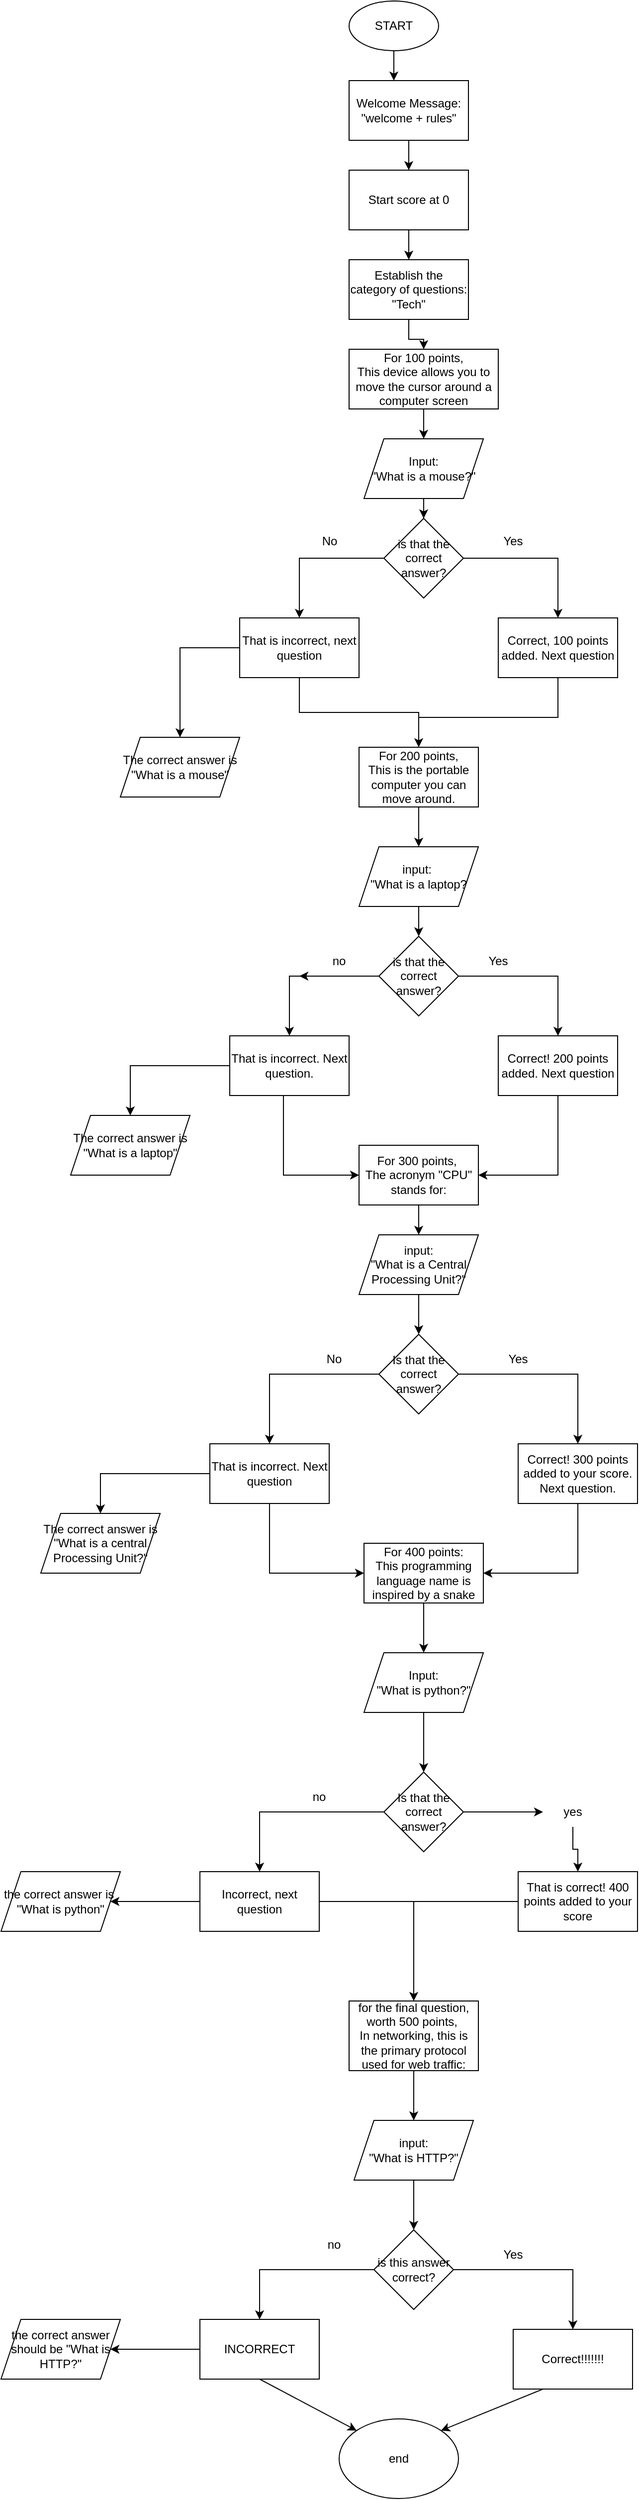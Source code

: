 <mxfile version="26.2.12">
  <diagram name="Page-1" id="s4cfBC86dm7e9KFDLGx1">
    <mxGraphModel dx="8020" dy="3530" grid="1" gridSize="10" guides="1" tooltips="1" connect="1" arrows="1" fold="1" page="1" pageScale="1" pageWidth="850" pageHeight="1100" math="0" shadow="0">
      <root>
        <mxCell id="0" />
        <mxCell id="1" parent="0" />
        <mxCell id="cKa9MUf4AjgzCtNwxK9b-17" value="" style="edgeStyle=orthogonalEdgeStyle;rounded=0;orthogonalLoop=1;jettySize=auto;html=1;" edge="1" parent="1" source="cKa9MUf4AjgzCtNwxK9b-1">
          <mxGeometry relative="1" as="geometry">
            <mxPoint x="85" y="90" as="targetPoint" />
          </mxGeometry>
        </mxCell>
        <mxCell id="cKa9MUf4AjgzCtNwxK9b-1" value="START" style="ellipse;whiteSpace=wrap;html=1;labelBackgroundColor=none;" vertex="1" parent="1">
          <mxGeometry x="40" y="10" width="90" height="50" as="geometry" />
        </mxCell>
        <mxCell id="cKa9MUf4AjgzCtNwxK9b-21" value="" style="edgeStyle=orthogonalEdgeStyle;rounded=0;orthogonalLoop=1;jettySize=auto;html=1;" edge="1" parent="1" source="cKa9MUf4AjgzCtNwxK9b-19" target="cKa9MUf4AjgzCtNwxK9b-20">
          <mxGeometry relative="1" as="geometry" />
        </mxCell>
        <mxCell id="cKa9MUf4AjgzCtNwxK9b-19" value="Welcome Message:&lt;div&gt;&quot;welcome + rules&quot;&lt;/div&gt;" style="rounded=0;whiteSpace=wrap;html=1;" vertex="1" parent="1">
          <mxGeometry x="40" y="90" width="120" height="60" as="geometry" />
        </mxCell>
        <mxCell id="cKa9MUf4AjgzCtNwxK9b-23" value="" style="edgeStyle=orthogonalEdgeStyle;rounded=0;orthogonalLoop=1;jettySize=auto;html=1;" edge="1" parent="1" source="cKa9MUf4AjgzCtNwxK9b-20" target="cKa9MUf4AjgzCtNwxK9b-22">
          <mxGeometry relative="1" as="geometry" />
        </mxCell>
        <mxCell id="cKa9MUf4AjgzCtNwxK9b-20" value="Start score at 0" style="rounded=0;whiteSpace=wrap;html=1;" vertex="1" parent="1">
          <mxGeometry x="40" y="180" width="120" height="60" as="geometry" />
        </mxCell>
        <mxCell id="cKa9MUf4AjgzCtNwxK9b-25" value="" style="edgeStyle=orthogonalEdgeStyle;rounded=0;orthogonalLoop=1;jettySize=auto;html=1;" edge="1" parent="1" source="cKa9MUf4AjgzCtNwxK9b-22" target="cKa9MUf4AjgzCtNwxK9b-24">
          <mxGeometry relative="1" as="geometry" />
        </mxCell>
        <mxCell id="cKa9MUf4AjgzCtNwxK9b-22" value="Establish the category of questions:&lt;div&gt;&quot;Tech&quot;&lt;/div&gt;" style="rounded=0;whiteSpace=wrap;html=1;" vertex="1" parent="1">
          <mxGeometry x="40" y="270" width="120" height="60" as="geometry" />
        </mxCell>
        <mxCell id="cKa9MUf4AjgzCtNwxK9b-27" value="" style="edgeStyle=orthogonalEdgeStyle;rounded=0;orthogonalLoop=1;jettySize=auto;html=1;" edge="1" parent="1" source="cKa9MUf4AjgzCtNwxK9b-24" target="cKa9MUf4AjgzCtNwxK9b-26">
          <mxGeometry relative="1" as="geometry" />
        </mxCell>
        <mxCell id="cKa9MUf4AjgzCtNwxK9b-24" value="For 100 points,&lt;div&gt;This device allows you to move the cursor around a computer screen&lt;/div&gt;" style="rounded=0;whiteSpace=wrap;html=1;" vertex="1" parent="1">
          <mxGeometry x="40" y="360" width="150" height="60" as="geometry" />
        </mxCell>
        <mxCell id="cKa9MUf4AjgzCtNwxK9b-31" value="" style="edgeStyle=orthogonalEdgeStyle;rounded=0;orthogonalLoop=1;jettySize=auto;html=1;" edge="1" parent="1" source="cKa9MUf4AjgzCtNwxK9b-26" target="cKa9MUf4AjgzCtNwxK9b-29">
          <mxGeometry relative="1" as="geometry" />
        </mxCell>
        <mxCell id="cKa9MUf4AjgzCtNwxK9b-26" value="Input:&lt;div&gt;&quot;What is a mouse?&quot;&lt;/div&gt;" style="shape=parallelogram;perimeter=parallelogramPerimeter;whiteSpace=wrap;html=1;fixedSize=1;" vertex="1" parent="1">
          <mxGeometry x="55" y="450" width="120" height="60" as="geometry" />
        </mxCell>
        <mxCell id="cKa9MUf4AjgzCtNwxK9b-33" value="" style="edgeStyle=orthogonalEdgeStyle;rounded=0;orthogonalLoop=1;jettySize=auto;html=1;" edge="1" parent="1" source="cKa9MUf4AjgzCtNwxK9b-29" target="cKa9MUf4AjgzCtNwxK9b-32">
          <mxGeometry relative="1" as="geometry" />
        </mxCell>
        <mxCell id="cKa9MUf4AjgzCtNwxK9b-36" value="" style="edgeStyle=orthogonalEdgeStyle;rounded=0;orthogonalLoop=1;jettySize=auto;html=1;" edge="1" parent="1" source="cKa9MUf4AjgzCtNwxK9b-29" target="cKa9MUf4AjgzCtNwxK9b-35">
          <mxGeometry relative="1" as="geometry" />
        </mxCell>
        <mxCell id="cKa9MUf4AjgzCtNwxK9b-29" value="is that the correct answer?" style="rhombus;whiteSpace=wrap;html=1;" vertex="1" parent="1">
          <mxGeometry x="75" y="530" width="80" height="80" as="geometry" />
        </mxCell>
        <mxCell id="cKa9MUf4AjgzCtNwxK9b-38" value="" style="edgeStyle=orthogonalEdgeStyle;rounded=0;orthogonalLoop=1;jettySize=auto;html=1;" edge="1" parent="1" source="cKa9MUf4AjgzCtNwxK9b-32" target="cKa9MUf4AjgzCtNwxK9b-37">
          <mxGeometry relative="1" as="geometry" />
        </mxCell>
        <mxCell id="cKa9MUf4AjgzCtNwxK9b-32" value="That is incorrect, next question" style="whiteSpace=wrap;html=1;" vertex="1" parent="1">
          <mxGeometry x="-70" y="630" width="120" height="60" as="geometry" />
        </mxCell>
        <mxCell id="cKa9MUf4AjgzCtNwxK9b-34" value="No" style="text;html=1;align=center;verticalAlign=middle;resizable=0;points=[];autosize=1;strokeColor=none;fillColor=none;" vertex="1" parent="1">
          <mxGeometry y="538" width="40" height="30" as="geometry" />
        </mxCell>
        <mxCell id="cKa9MUf4AjgzCtNwxK9b-35" value="Correct, 100 points added. Next question" style="whiteSpace=wrap;html=1;" vertex="1" parent="1">
          <mxGeometry x="190" y="630" width="120" height="60" as="geometry" />
        </mxCell>
        <mxCell id="cKa9MUf4AjgzCtNwxK9b-46" value="" style="edgeStyle=orthogonalEdgeStyle;rounded=0;orthogonalLoop=1;jettySize=auto;html=1;" edge="1" parent="1" source="cKa9MUf4AjgzCtNwxK9b-37" target="cKa9MUf4AjgzCtNwxK9b-45">
          <mxGeometry relative="1" as="geometry" />
        </mxCell>
        <mxCell id="cKa9MUf4AjgzCtNwxK9b-37" value="For 200 points,&lt;div&gt;This is the portable computer you can move around.&lt;/div&gt;" style="whiteSpace=wrap;html=1;" vertex="1" parent="1">
          <mxGeometry x="50" y="760" width="120" height="60" as="geometry" />
        </mxCell>
        <mxCell id="cKa9MUf4AjgzCtNwxK9b-43" value="" style="endArrow=none;html=1;rounded=0;exitX=0.5;exitY=1;exitDx=0;exitDy=0;" edge="1" parent="1" source="cKa9MUf4AjgzCtNwxK9b-35">
          <mxGeometry width="50" height="50" relative="1" as="geometry">
            <mxPoint x="300" y="690" as="sourcePoint" />
            <mxPoint x="110" y="730" as="targetPoint" />
            <Array as="points">
              <mxPoint x="250" y="730" />
            </Array>
          </mxGeometry>
        </mxCell>
        <mxCell id="cKa9MUf4AjgzCtNwxK9b-44" value="Yes" style="text;html=1;align=center;verticalAlign=middle;whiteSpace=wrap;rounded=0;" vertex="1" parent="1">
          <mxGeometry x="175" y="538" width="60" height="30" as="geometry" />
        </mxCell>
        <mxCell id="cKa9MUf4AjgzCtNwxK9b-49" value="" style="edgeStyle=orthogonalEdgeStyle;rounded=0;orthogonalLoop=1;jettySize=auto;html=1;" edge="1" parent="1" source="cKa9MUf4AjgzCtNwxK9b-45" target="cKa9MUf4AjgzCtNwxK9b-47">
          <mxGeometry relative="1" as="geometry" />
        </mxCell>
        <mxCell id="cKa9MUf4AjgzCtNwxK9b-45" value="input:&amp;nbsp;&lt;div&gt;&quot;What is a laptop?&lt;/div&gt;" style="shape=parallelogram;perimeter=parallelogramPerimeter;whiteSpace=wrap;html=1;fixedSize=1;" vertex="1" parent="1">
          <mxGeometry x="50" y="860" width="120" height="60" as="geometry" />
        </mxCell>
        <mxCell id="cKa9MUf4AjgzCtNwxK9b-51" value="" style="edgeStyle=orthogonalEdgeStyle;rounded=0;orthogonalLoop=1;jettySize=auto;html=1;" edge="1" parent="1" source="cKa9MUf4AjgzCtNwxK9b-47" target="cKa9MUf4AjgzCtNwxK9b-50">
          <mxGeometry relative="1" as="geometry" />
        </mxCell>
        <mxCell id="cKa9MUf4AjgzCtNwxK9b-53" value="" style="edgeStyle=orthogonalEdgeStyle;rounded=0;orthogonalLoop=1;jettySize=auto;html=1;" edge="1" parent="1" source="cKa9MUf4AjgzCtNwxK9b-47" target="cKa9MUf4AjgzCtNwxK9b-52">
          <mxGeometry relative="1" as="geometry" />
        </mxCell>
        <mxCell id="cKa9MUf4AjgzCtNwxK9b-55" value="" style="edgeStyle=orthogonalEdgeStyle;rounded=0;orthogonalLoop=1;jettySize=auto;html=1;" edge="1" parent="1" source="cKa9MUf4AjgzCtNwxK9b-47">
          <mxGeometry relative="1" as="geometry">
            <mxPoint x="-10" y="990" as="targetPoint" />
          </mxGeometry>
        </mxCell>
        <mxCell id="cKa9MUf4AjgzCtNwxK9b-47" value="is that the correct answer?" style="rhombus;whiteSpace=wrap;html=1;" vertex="1" parent="1">
          <mxGeometry x="70" y="950" width="80" height="80" as="geometry" />
        </mxCell>
        <mxCell id="cKa9MUf4AjgzCtNwxK9b-76" value="" style="edgeStyle=orthogonalEdgeStyle;rounded=0;orthogonalLoop=1;jettySize=auto;html=1;" edge="1" parent="1" source="cKa9MUf4AjgzCtNwxK9b-50" target="cKa9MUf4AjgzCtNwxK9b-75">
          <mxGeometry relative="1" as="geometry" />
        </mxCell>
        <mxCell id="cKa9MUf4AjgzCtNwxK9b-50" value="That is incorrect. Next question." style="whiteSpace=wrap;html=1;" vertex="1" parent="1">
          <mxGeometry x="-80" y="1050" width="120" height="60" as="geometry" />
        </mxCell>
        <mxCell id="cKa9MUf4AjgzCtNwxK9b-52" value="Correct! 200 points added. Next question" style="whiteSpace=wrap;html=1;" vertex="1" parent="1">
          <mxGeometry x="190" y="1050" width="120" height="60" as="geometry" />
        </mxCell>
        <mxCell id="cKa9MUf4AjgzCtNwxK9b-56" value="no" style="text;html=1;align=center;verticalAlign=middle;whiteSpace=wrap;rounded=0;" vertex="1" parent="1">
          <mxGeometry y="960" width="60" height="30" as="geometry" />
        </mxCell>
        <mxCell id="cKa9MUf4AjgzCtNwxK9b-57" value="Yes" style="text;html=1;align=center;verticalAlign=middle;whiteSpace=wrap;rounded=0;" vertex="1" parent="1">
          <mxGeometry x="160" y="960" width="60" height="30" as="geometry" />
        </mxCell>
        <mxCell id="cKa9MUf4AjgzCtNwxK9b-62" value="The correct answer is&lt;div&gt;&quot;What is a mouse&quot;&lt;/div&gt;" style="shape=parallelogram;perimeter=parallelogramPerimeter;whiteSpace=wrap;html=1;fixedSize=1;" vertex="1" parent="1">
          <mxGeometry x="-190" y="750" width="120" height="60" as="geometry" />
        </mxCell>
        <mxCell id="cKa9MUf4AjgzCtNwxK9b-63" value="" style="endArrow=classic;html=1;rounded=0;exitX=0;exitY=0.5;exitDx=0;exitDy=0;entryX=0.5;entryY=0;entryDx=0;entryDy=0;" edge="1" parent="1" source="cKa9MUf4AjgzCtNwxK9b-32" target="cKa9MUf4AjgzCtNwxK9b-62">
          <mxGeometry width="50" height="50" relative="1" as="geometry">
            <mxPoint x="200" y="850" as="sourcePoint" />
            <mxPoint x="250" y="800" as="targetPoint" />
            <Array as="points">
              <mxPoint x="-130" y="660" />
            </Array>
          </mxGeometry>
        </mxCell>
        <mxCell id="cKa9MUf4AjgzCtNwxK9b-64" value="For 300 points,&amp;nbsp;&lt;div&gt;The acronym &quot;CPU&quot; stands for:&lt;/div&gt;" style="rounded=0;whiteSpace=wrap;html=1;" vertex="1" parent="1">
          <mxGeometry x="50" y="1160" width="120" height="60" as="geometry" />
        </mxCell>
        <mxCell id="cKa9MUf4AjgzCtNwxK9b-65" value="" style="endArrow=classic;html=1;rounded=0;exitX=0.45;exitY=1;exitDx=0;exitDy=0;exitPerimeter=0;entryX=0;entryY=0.5;entryDx=0;entryDy=0;" edge="1" parent="1" source="cKa9MUf4AjgzCtNwxK9b-50" target="cKa9MUf4AjgzCtNwxK9b-64">
          <mxGeometry width="50" height="50" relative="1" as="geometry">
            <mxPoint x="200" y="1080" as="sourcePoint" />
            <mxPoint x="250" y="1030" as="targetPoint" />
            <Array as="points">
              <mxPoint x="-26" y="1190" />
            </Array>
          </mxGeometry>
        </mxCell>
        <mxCell id="cKa9MUf4AjgzCtNwxK9b-66" value="" style="endArrow=classic;html=1;rounded=0;exitX=0.5;exitY=1;exitDx=0;exitDy=0;entryX=1;entryY=0.5;entryDx=0;entryDy=0;" edge="1" parent="1" source="cKa9MUf4AjgzCtNwxK9b-52" target="cKa9MUf4AjgzCtNwxK9b-64">
          <mxGeometry width="50" height="50" relative="1" as="geometry">
            <mxPoint x="200" y="1080" as="sourcePoint" />
            <mxPoint x="190" y="1170" as="targetPoint" />
            <Array as="points">
              <mxPoint x="250" y="1190" />
            </Array>
          </mxGeometry>
        </mxCell>
        <mxCell id="cKa9MUf4AjgzCtNwxK9b-70" value="" style="edgeStyle=orthogonalEdgeStyle;rounded=0;orthogonalLoop=1;jettySize=auto;html=1;" edge="1" parent="1" source="cKa9MUf4AjgzCtNwxK9b-67" target="cKa9MUf4AjgzCtNwxK9b-69">
          <mxGeometry relative="1" as="geometry" />
        </mxCell>
        <mxCell id="cKa9MUf4AjgzCtNwxK9b-67" value="input:&lt;div&gt;&quot;What is a Central Processing Unit?&quot;&lt;/div&gt;" style="shape=parallelogram;perimeter=parallelogramPerimeter;whiteSpace=wrap;html=1;fixedSize=1;" vertex="1" parent="1">
          <mxGeometry x="50" y="1250" width="120" height="60" as="geometry" />
        </mxCell>
        <mxCell id="cKa9MUf4AjgzCtNwxK9b-68" value="" style="endArrow=classic;html=1;rounded=0;exitX=0.5;exitY=1;exitDx=0;exitDy=0;entryX=0.5;entryY=0;entryDx=0;entryDy=0;" edge="1" parent="1" source="cKa9MUf4AjgzCtNwxK9b-64" target="cKa9MUf4AjgzCtNwxK9b-67">
          <mxGeometry width="50" height="50" relative="1" as="geometry">
            <mxPoint x="200" y="1120" as="sourcePoint" />
            <mxPoint x="250" y="1070" as="targetPoint" />
          </mxGeometry>
        </mxCell>
        <mxCell id="cKa9MUf4AjgzCtNwxK9b-72" value="" style="edgeStyle=orthogonalEdgeStyle;rounded=0;orthogonalLoop=1;jettySize=auto;html=1;" edge="1" parent="1" source="cKa9MUf4AjgzCtNwxK9b-69" target="cKa9MUf4AjgzCtNwxK9b-71">
          <mxGeometry relative="1" as="geometry" />
        </mxCell>
        <mxCell id="cKa9MUf4AjgzCtNwxK9b-74" value="" style="edgeStyle=orthogonalEdgeStyle;rounded=0;orthogonalLoop=1;jettySize=auto;html=1;" edge="1" parent="1" source="cKa9MUf4AjgzCtNwxK9b-69" target="cKa9MUf4AjgzCtNwxK9b-73">
          <mxGeometry relative="1" as="geometry" />
        </mxCell>
        <mxCell id="cKa9MUf4AjgzCtNwxK9b-69" value="Is that the correct answer?" style="rhombus;whiteSpace=wrap;html=1;" vertex="1" parent="1">
          <mxGeometry x="70" y="1350" width="80" height="80" as="geometry" />
        </mxCell>
        <mxCell id="cKa9MUf4AjgzCtNwxK9b-71" value="Correct! 300 points added to your score. Next question." style="whiteSpace=wrap;html=1;" vertex="1" parent="1">
          <mxGeometry x="210" y="1460" width="120" height="60" as="geometry" />
        </mxCell>
        <mxCell id="cKa9MUf4AjgzCtNwxK9b-78" value="" style="edgeStyle=orthogonalEdgeStyle;rounded=0;orthogonalLoop=1;jettySize=auto;html=1;" edge="1" parent="1" source="cKa9MUf4AjgzCtNwxK9b-73" target="cKa9MUf4AjgzCtNwxK9b-77">
          <mxGeometry relative="1" as="geometry" />
        </mxCell>
        <mxCell id="cKa9MUf4AjgzCtNwxK9b-73" value="That is incorrect. Next question" style="whiteSpace=wrap;html=1;" vertex="1" parent="1">
          <mxGeometry x="-100" y="1460" width="120" height="60" as="geometry" />
        </mxCell>
        <mxCell id="cKa9MUf4AjgzCtNwxK9b-75" value="The correct answer is&lt;div&gt;&quot;What is a laptop&quot;&lt;/div&gt;" style="shape=parallelogram;perimeter=parallelogramPerimeter;whiteSpace=wrap;html=1;fixedSize=1;" vertex="1" parent="1">
          <mxGeometry x="-240" y="1130" width="120" height="60" as="geometry" />
        </mxCell>
        <mxCell id="cKa9MUf4AjgzCtNwxK9b-77" value="The correct answer is&lt;div&gt;&quot;What is a central Processing Unit?&quot;&lt;/div&gt;" style="shape=parallelogram;perimeter=parallelogramPerimeter;whiteSpace=wrap;html=1;fixedSize=1;" vertex="1" parent="1">
          <mxGeometry x="-270" y="1530" width="120" height="60" as="geometry" />
        </mxCell>
        <mxCell id="cKa9MUf4AjgzCtNwxK9b-79" value="No" style="text;html=1;align=center;verticalAlign=middle;whiteSpace=wrap;rounded=0;" vertex="1" parent="1">
          <mxGeometry x="-5" y="1360" width="60" height="30" as="geometry" />
        </mxCell>
        <mxCell id="cKa9MUf4AjgzCtNwxK9b-80" value="Yes" style="text;html=1;align=center;verticalAlign=middle;whiteSpace=wrap;rounded=0;" vertex="1" parent="1">
          <mxGeometry x="180" y="1360" width="60" height="30" as="geometry" />
        </mxCell>
        <mxCell id="cKa9MUf4AjgzCtNwxK9b-81" value="For 400 points:&lt;div&gt;This programming language name is inspired by a snake&lt;/div&gt;" style="rounded=0;whiteSpace=wrap;html=1;" vertex="1" parent="1">
          <mxGeometry x="55" y="1560" width="120" height="60" as="geometry" />
        </mxCell>
        <mxCell id="cKa9MUf4AjgzCtNwxK9b-82" value="" style="endArrow=classic;html=1;rounded=0;exitX=0.5;exitY=1;exitDx=0;exitDy=0;entryX=0;entryY=0.5;entryDx=0;entryDy=0;" edge="1" parent="1" source="cKa9MUf4AjgzCtNwxK9b-73" target="cKa9MUf4AjgzCtNwxK9b-81">
          <mxGeometry width="50" height="50" relative="1" as="geometry">
            <mxPoint x="140" y="1560" as="sourcePoint" />
            <mxPoint x="190" y="1510" as="targetPoint" />
            <Array as="points">
              <mxPoint x="-40" y="1590" />
            </Array>
          </mxGeometry>
        </mxCell>
        <mxCell id="cKa9MUf4AjgzCtNwxK9b-83" value="" style="endArrow=classic;html=1;rounded=0;exitX=0.5;exitY=1;exitDx=0;exitDy=0;entryX=1;entryY=0.5;entryDx=0;entryDy=0;" edge="1" parent="1" source="cKa9MUf4AjgzCtNwxK9b-71" target="cKa9MUf4AjgzCtNwxK9b-81">
          <mxGeometry width="50" height="50" relative="1" as="geometry">
            <mxPoint x="140" y="1560" as="sourcePoint" />
            <mxPoint x="190" y="1510" as="targetPoint" />
            <Array as="points">
              <mxPoint x="270" y="1590" />
            </Array>
          </mxGeometry>
        </mxCell>
        <mxCell id="cKa9MUf4AjgzCtNwxK9b-87" value="" style="edgeStyle=orthogonalEdgeStyle;rounded=0;orthogonalLoop=1;jettySize=auto;html=1;" edge="1" parent="1" source="cKa9MUf4AjgzCtNwxK9b-84" target="cKa9MUf4AjgzCtNwxK9b-86">
          <mxGeometry relative="1" as="geometry" />
        </mxCell>
        <mxCell id="cKa9MUf4AjgzCtNwxK9b-84" value="Input:&lt;div&gt;&quot;What is python?&quot;&lt;/div&gt;" style="shape=parallelogram;perimeter=parallelogramPerimeter;whiteSpace=wrap;html=1;fixedSize=1;" vertex="1" parent="1">
          <mxGeometry x="55" y="1670" width="120" height="60" as="geometry" />
        </mxCell>
        <mxCell id="cKa9MUf4AjgzCtNwxK9b-85" value="" style="endArrow=classic;html=1;rounded=0;exitX=0.5;exitY=1;exitDx=0;exitDy=0;entryX=0.5;entryY=0;entryDx=0;entryDy=0;" edge="1" parent="1" source="cKa9MUf4AjgzCtNwxK9b-81" target="cKa9MUf4AjgzCtNwxK9b-84">
          <mxGeometry width="50" height="50" relative="1" as="geometry">
            <mxPoint x="140" y="1610" as="sourcePoint" />
            <mxPoint x="190" y="1560" as="targetPoint" />
          </mxGeometry>
        </mxCell>
        <mxCell id="cKa9MUf4AjgzCtNwxK9b-89" value="" style="edgeStyle=orthogonalEdgeStyle;rounded=0;orthogonalLoop=1;jettySize=auto;html=1;" edge="1" parent="1" source="cKa9MUf4AjgzCtNwxK9b-90" target="cKa9MUf4AjgzCtNwxK9b-88">
          <mxGeometry relative="1" as="geometry" />
        </mxCell>
        <mxCell id="cKa9MUf4AjgzCtNwxK9b-93" value="" style="edgeStyle=orthogonalEdgeStyle;rounded=0;orthogonalLoop=1;jettySize=auto;html=1;" edge="1" parent="1" source="cKa9MUf4AjgzCtNwxK9b-86" target="cKa9MUf4AjgzCtNwxK9b-92">
          <mxGeometry relative="1" as="geometry" />
        </mxCell>
        <mxCell id="cKa9MUf4AjgzCtNwxK9b-86" value="Is that the correct answer?" style="rhombus;whiteSpace=wrap;html=1;" vertex="1" parent="1">
          <mxGeometry x="75" y="1790" width="80" height="80" as="geometry" />
        </mxCell>
        <mxCell id="cKa9MUf4AjgzCtNwxK9b-88" value="That is correct! 400 points added to your score" style="whiteSpace=wrap;html=1;" vertex="1" parent="1">
          <mxGeometry x="210" y="1890" width="120" height="60" as="geometry" />
        </mxCell>
        <mxCell id="cKa9MUf4AjgzCtNwxK9b-91" value="" style="edgeStyle=orthogonalEdgeStyle;rounded=0;orthogonalLoop=1;jettySize=auto;html=1;" edge="1" parent="1" source="cKa9MUf4AjgzCtNwxK9b-86" target="cKa9MUf4AjgzCtNwxK9b-90">
          <mxGeometry relative="1" as="geometry">
            <mxPoint x="155" y="1830" as="sourcePoint" />
            <mxPoint x="270" y="1890" as="targetPoint" />
          </mxGeometry>
        </mxCell>
        <mxCell id="cKa9MUf4AjgzCtNwxK9b-90" value="yes" style="text;html=1;align=center;verticalAlign=middle;whiteSpace=wrap;rounded=0;" vertex="1" parent="1">
          <mxGeometry x="235" y="1815" width="60" height="30" as="geometry" />
        </mxCell>
        <mxCell id="cKa9MUf4AjgzCtNwxK9b-96" value="" style="edgeStyle=orthogonalEdgeStyle;rounded=0;orthogonalLoop=1;jettySize=auto;html=1;" edge="1" parent="1" source="cKa9MUf4AjgzCtNwxK9b-92" target="cKa9MUf4AjgzCtNwxK9b-95">
          <mxGeometry relative="1" as="geometry" />
        </mxCell>
        <mxCell id="cKa9MUf4AjgzCtNwxK9b-98" value="" style="edgeStyle=orthogonalEdgeStyle;rounded=0;orthogonalLoop=1;jettySize=auto;html=1;" edge="1" parent="1" source="cKa9MUf4AjgzCtNwxK9b-92" target="cKa9MUf4AjgzCtNwxK9b-97">
          <mxGeometry relative="1" as="geometry" />
        </mxCell>
        <mxCell id="cKa9MUf4AjgzCtNwxK9b-92" value="Incorrect, next question" style="whiteSpace=wrap;html=1;" vertex="1" parent="1">
          <mxGeometry x="-110" y="1890" width="120" height="60" as="geometry" />
        </mxCell>
        <mxCell id="cKa9MUf4AjgzCtNwxK9b-94" value="no" style="text;html=1;align=center;verticalAlign=middle;whiteSpace=wrap;rounded=0;" vertex="1" parent="1">
          <mxGeometry x="-20" y="1800" width="60" height="30" as="geometry" />
        </mxCell>
        <mxCell id="cKa9MUf4AjgzCtNwxK9b-95" value="the correct answer is&amp;nbsp;&lt;div&gt;&quot;What is python&quot;&lt;/div&gt;" style="shape=parallelogram;perimeter=parallelogramPerimeter;whiteSpace=wrap;html=1;fixedSize=1;" vertex="1" parent="1">
          <mxGeometry x="-310" y="1890" width="120" height="60" as="geometry" />
        </mxCell>
        <mxCell id="cKa9MUf4AjgzCtNwxK9b-102" value="" style="edgeStyle=orthogonalEdgeStyle;rounded=0;orthogonalLoop=1;jettySize=auto;html=1;" edge="1" parent="1" source="cKa9MUf4AjgzCtNwxK9b-97" target="cKa9MUf4AjgzCtNwxK9b-101">
          <mxGeometry relative="1" as="geometry" />
        </mxCell>
        <mxCell id="cKa9MUf4AjgzCtNwxK9b-97" value="for the final question, worth 500 points,&amp;nbsp;&lt;div&gt;In networking, this is the primary protocol used for web traffic:&lt;/div&gt;" style="whiteSpace=wrap;html=1;" vertex="1" parent="1">
          <mxGeometry x="40" y="2020" width="130" height="70" as="geometry" />
        </mxCell>
        <mxCell id="cKa9MUf4AjgzCtNwxK9b-100" value="" style="endArrow=none;html=1;rounded=0;exitX=0;exitY=0.5;exitDx=0;exitDy=0;" edge="1" parent="1" source="cKa9MUf4AjgzCtNwxK9b-88">
          <mxGeometry width="50" height="50" relative="1" as="geometry">
            <mxPoint x="90" y="2020" as="sourcePoint" />
            <mxPoint x="100" y="1920" as="targetPoint" />
          </mxGeometry>
        </mxCell>
        <mxCell id="cKa9MUf4AjgzCtNwxK9b-104" value="" style="edgeStyle=orthogonalEdgeStyle;rounded=0;orthogonalLoop=1;jettySize=auto;html=1;" edge="1" parent="1" source="cKa9MUf4AjgzCtNwxK9b-101" target="cKa9MUf4AjgzCtNwxK9b-103">
          <mxGeometry relative="1" as="geometry" />
        </mxCell>
        <mxCell id="cKa9MUf4AjgzCtNwxK9b-101" value="input:&lt;div&gt;&quot;What is HTTP?&quot;&lt;/div&gt;" style="shape=parallelogram;perimeter=parallelogramPerimeter;whiteSpace=wrap;html=1;fixedSize=1;" vertex="1" parent="1">
          <mxGeometry x="45" y="2140" width="120" height="60" as="geometry" />
        </mxCell>
        <mxCell id="cKa9MUf4AjgzCtNwxK9b-106" value="" style="edgeStyle=orthogonalEdgeStyle;rounded=0;orthogonalLoop=1;jettySize=auto;html=1;" edge="1" parent="1" source="cKa9MUf4AjgzCtNwxK9b-103" target="cKa9MUf4AjgzCtNwxK9b-107">
          <mxGeometry relative="1" as="geometry">
            <mxPoint x="280" y="2360" as="targetPoint" />
          </mxGeometry>
        </mxCell>
        <mxCell id="cKa9MUf4AjgzCtNwxK9b-110" value="" style="edgeStyle=orthogonalEdgeStyle;rounded=0;orthogonalLoop=1;jettySize=auto;html=1;" edge="1" parent="1" source="cKa9MUf4AjgzCtNwxK9b-103" target="cKa9MUf4AjgzCtNwxK9b-109">
          <mxGeometry relative="1" as="geometry" />
        </mxCell>
        <mxCell id="cKa9MUf4AjgzCtNwxK9b-103" value="is this answer correct?" style="rhombus;whiteSpace=wrap;html=1;" vertex="1" parent="1">
          <mxGeometry x="65" y="2250" width="80" height="80" as="geometry" />
        </mxCell>
        <mxCell id="cKa9MUf4AjgzCtNwxK9b-107" value="Correct!!!!!!!" style="rounded=0;whiteSpace=wrap;html=1;" vertex="1" parent="1">
          <mxGeometry x="205" y="2350" width="120" height="60" as="geometry" />
        </mxCell>
        <mxCell id="cKa9MUf4AjgzCtNwxK9b-108" value="Yes" style="text;html=1;align=center;verticalAlign=middle;whiteSpace=wrap;rounded=0;" vertex="1" parent="1">
          <mxGeometry x="175" y="2260" width="60" height="30" as="geometry" />
        </mxCell>
        <mxCell id="cKa9MUf4AjgzCtNwxK9b-113" value="" style="edgeStyle=orthogonalEdgeStyle;rounded=0;orthogonalLoop=1;jettySize=auto;html=1;" edge="1" parent="1" source="cKa9MUf4AjgzCtNwxK9b-109" target="cKa9MUf4AjgzCtNwxK9b-112">
          <mxGeometry relative="1" as="geometry" />
        </mxCell>
        <mxCell id="cKa9MUf4AjgzCtNwxK9b-109" value="INCORRECT" style="whiteSpace=wrap;html=1;" vertex="1" parent="1">
          <mxGeometry x="-110" y="2340" width="120" height="60" as="geometry" />
        </mxCell>
        <mxCell id="cKa9MUf4AjgzCtNwxK9b-111" value="no" style="text;html=1;align=center;verticalAlign=middle;whiteSpace=wrap;rounded=0;" vertex="1" parent="1">
          <mxGeometry x="-5" y="2250" width="60" height="30" as="geometry" />
        </mxCell>
        <mxCell id="cKa9MUf4AjgzCtNwxK9b-112" value="the correct answer should be &quot;What is HTTP?&quot;" style="shape=parallelogram;perimeter=parallelogramPerimeter;whiteSpace=wrap;html=1;fixedSize=1;" vertex="1" parent="1">
          <mxGeometry x="-310" y="2340" width="120" height="60" as="geometry" />
        </mxCell>
        <mxCell id="cKa9MUf4AjgzCtNwxK9b-114" value="end" style="ellipse;whiteSpace=wrap;html=1;" vertex="1" parent="1">
          <mxGeometry x="30" y="2440" width="120" height="80" as="geometry" />
        </mxCell>
        <mxCell id="cKa9MUf4AjgzCtNwxK9b-115" value="" style="endArrow=classic;html=1;rounded=0;exitX=0.25;exitY=1;exitDx=0;exitDy=0;entryX=1;entryY=0;entryDx=0;entryDy=0;" edge="1" parent="1" source="cKa9MUf4AjgzCtNwxK9b-107" target="cKa9MUf4AjgzCtNwxK9b-114">
          <mxGeometry width="50" height="50" relative="1" as="geometry">
            <mxPoint x="90" y="2360" as="sourcePoint" />
            <mxPoint x="140" y="2310" as="targetPoint" />
          </mxGeometry>
        </mxCell>
        <mxCell id="cKa9MUf4AjgzCtNwxK9b-116" value="" style="endArrow=classic;html=1;rounded=0;exitX=0.5;exitY=1;exitDx=0;exitDy=0;entryX=0;entryY=0;entryDx=0;entryDy=0;" edge="1" parent="1" source="cKa9MUf4AjgzCtNwxK9b-109" target="cKa9MUf4AjgzCtNwxK9b-114">
          <mxGeometry width="50" height="50" relative="1" as="geometry">
            <mxPoint x="90" y="2360" as="sourcePoint" />
            <mxPoint x="140" y="2310" as="targetPoint" />
          </mxGeometry>
        </mxCell>
      </root>
    </mxGraphModel>
  </diagram>
</mxfile>

